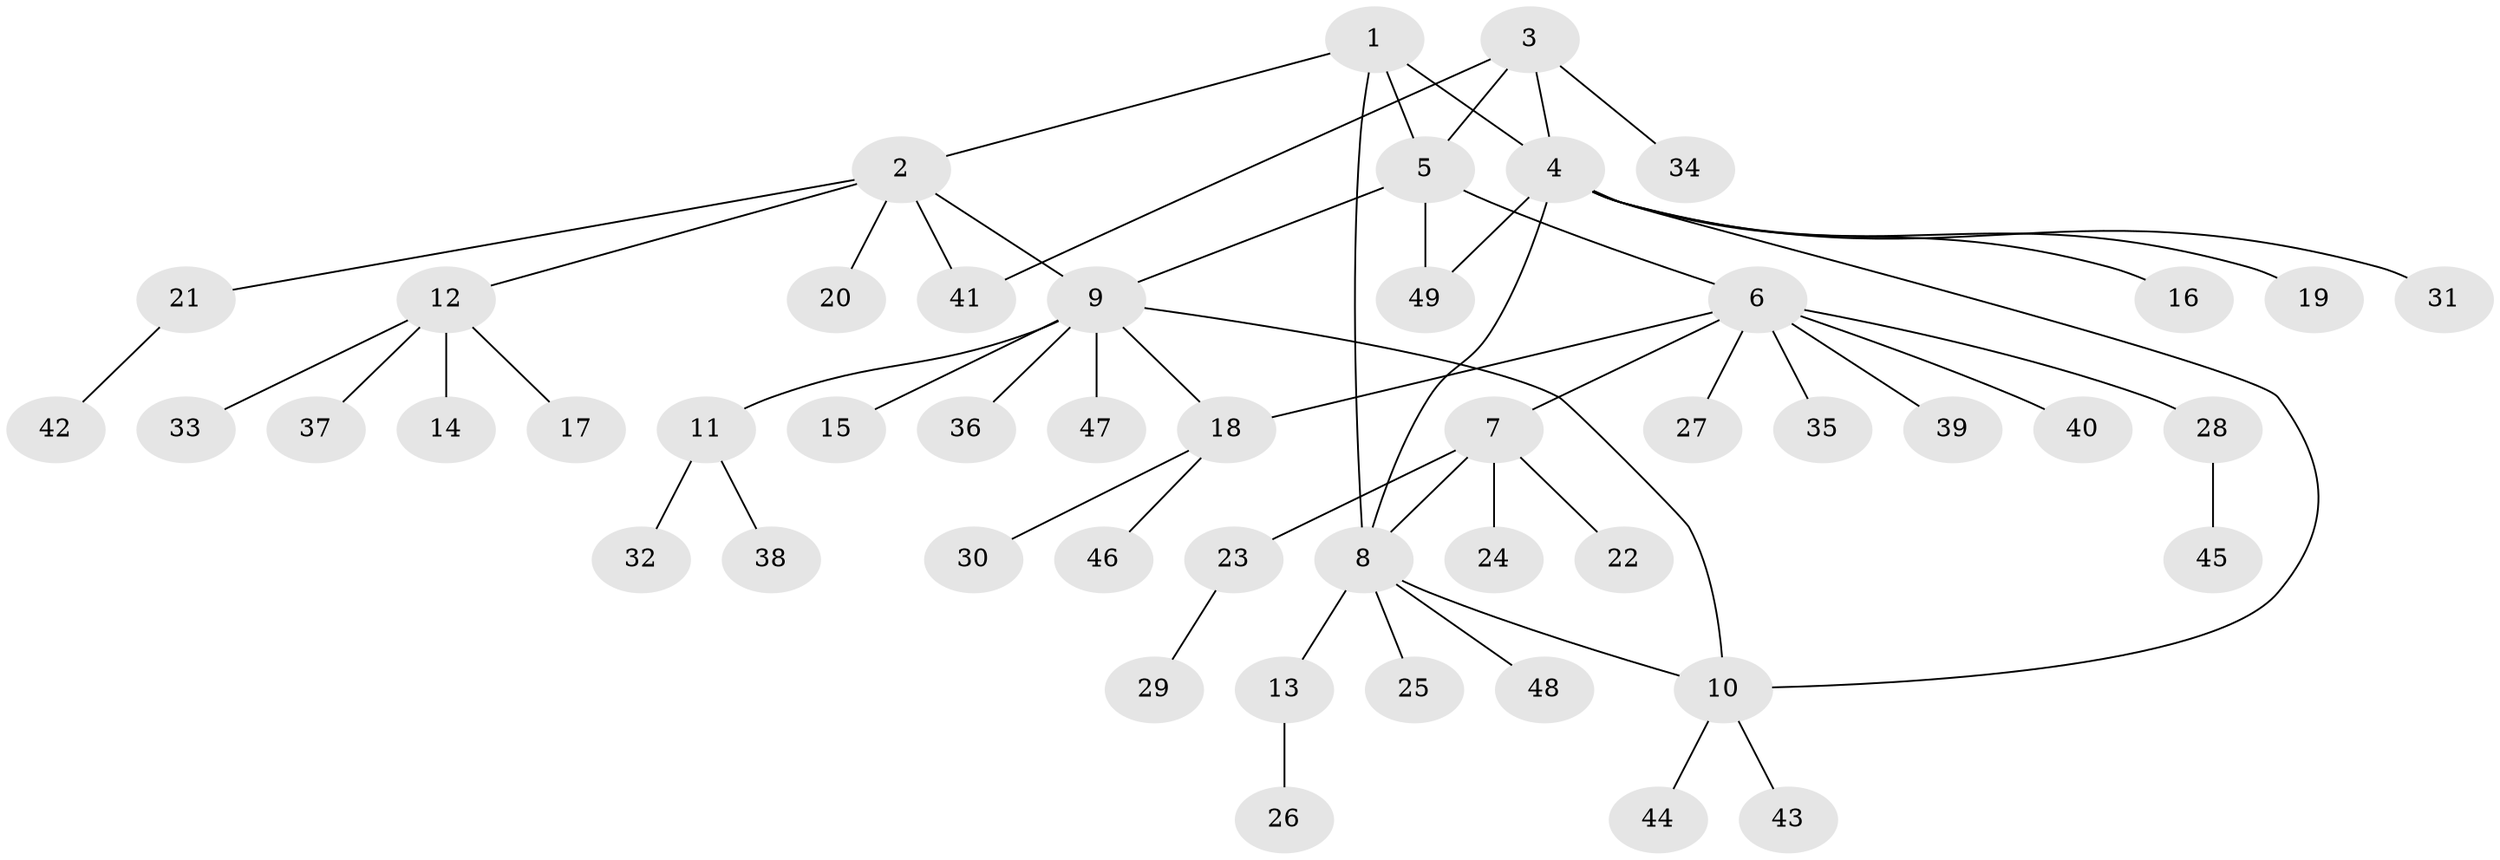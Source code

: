 // Generated by graph-tools (version 1.1) at 2025/11/02/27/25 16:11:36]
// undirected, 49 vertices, 57 edges
graph export_dot {
graph [start="1"]
  node [color=gray90,style=filled];
  1;
  2;
  3;
  4;
  5;
  6;
  7;
  8;
  9;
  10;
  11;
  12;
  13;
  14;
  15;
  16;
  17;
  18;
  19;
  20;
  21;
  22;
  23;
  24;
  25;
  26;
  27;
  28;
  29;
  30;
  31;
  32;
  33;
  34;
  35;
  36;
  37;
  38;
  39;
  40;
  41;
  42;
  43;
  44;
  45;
  46;
  47;
  48;
  49;
  1 -- 2;
  1 -- 4;
  1 -- 5;
  1 -- 8;
  2 -- 9;
  2 -- 12;
  2 -- 20;
  2 -- 21;
  2 -- 41;
  3 -- 4;
  3 -- 5;
  3 -- 34;
  3 -- 41;
  4 -- 8;
  4 -- 10;
  4 -- 16;
  4 -- 19;
  4 -- 31;
  4 -- 49;
  5 -- 6;
  5 -- 9;
  5 -- 49;
  6 -- 7;
  6 -- 18;
  6 -- 27;
  6 -- 28;
  6 -- 35;
  6 -- 39;
  6 -- 40;
  7 -- 8;
  7 -- 22;
  7 -- 23;
  7 -- 24;
  8 -- 10;
  8 -- 13;
  8 -- 25;
  8 -- 48;
  9 -- 10;
  9 -- 11;
  9 -- 15;
  9 -- 18;
  9 -- 36;
  9 -- 47;
  10 -- 43;
  10 -- 44;
  11 -- 32;
  11 -- 38;
  12 -- 14;
  12 -- 17;
  12 -- 33;
  12 -- 37;
  13 -- 26;
  18 -- 30;
  18 -- 46;
  21 -- 42;
  23 -- 29;
  28 -- 45;
}
